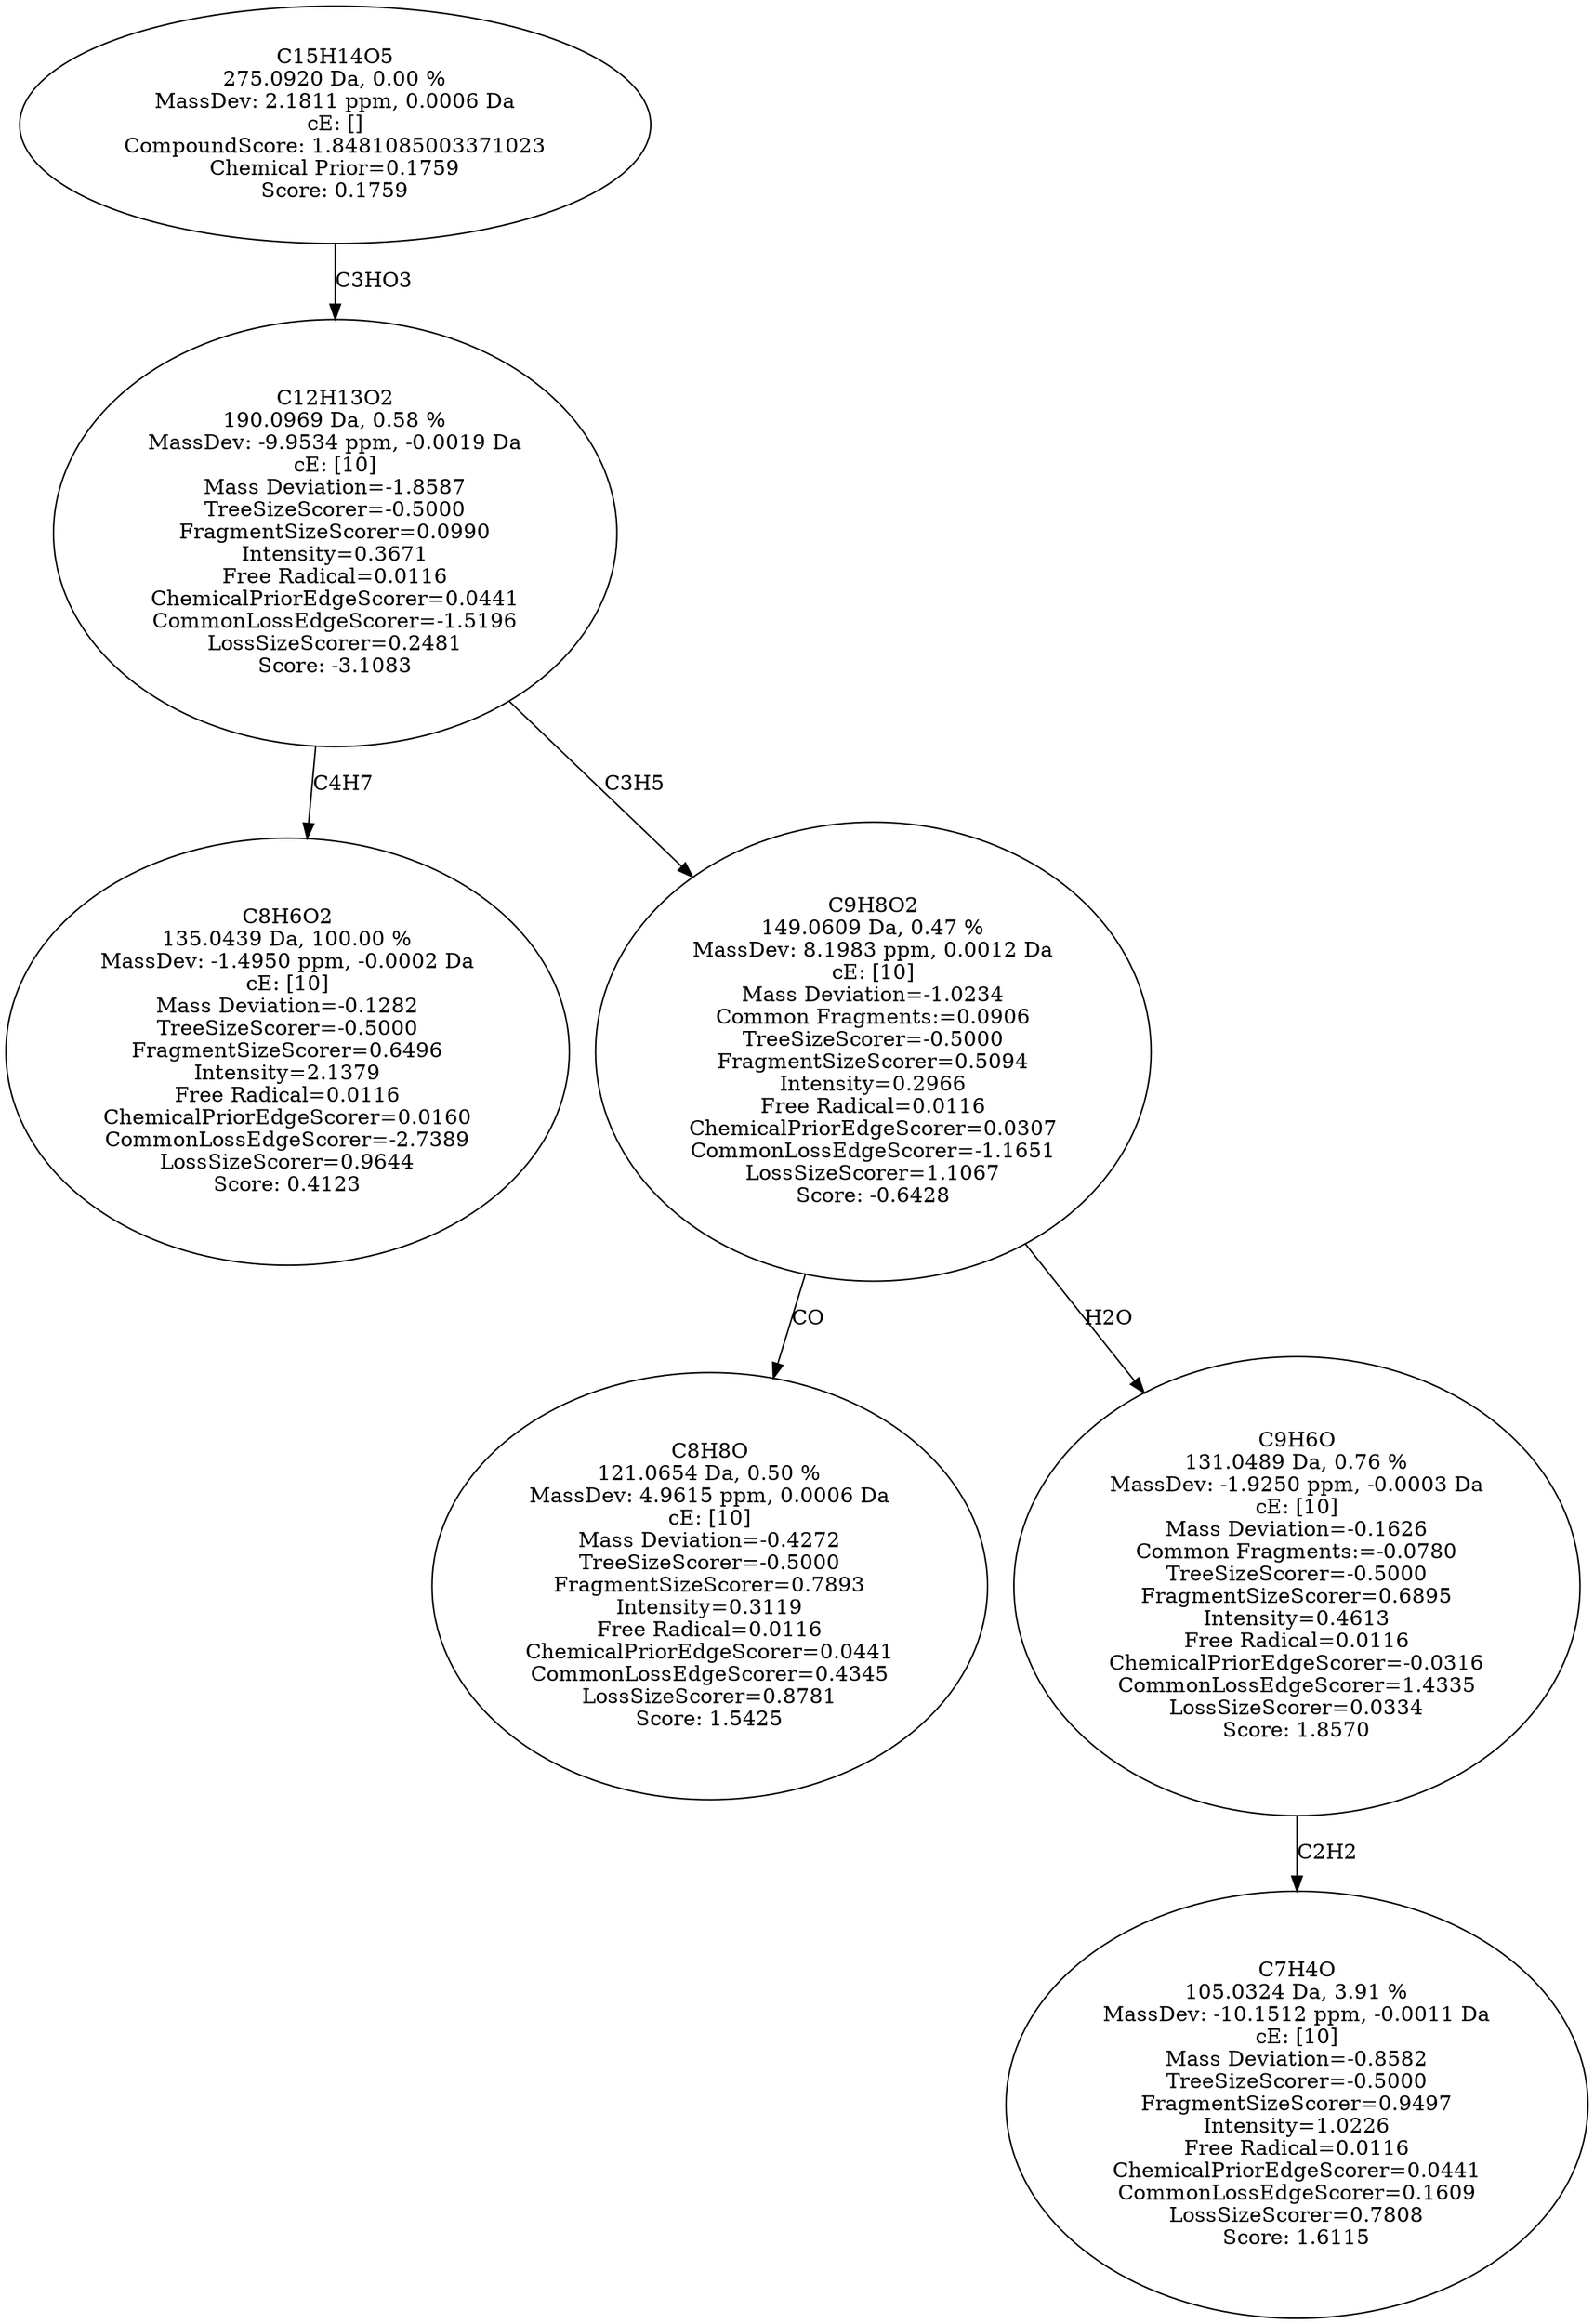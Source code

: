 strict digraph {
v1 [label="C8H6O2\n135.0439 Da, 100.00 %\nMassDev: -1.4950 ppm, -0.0002 Da\ncE: [10]\nMass Deviation=-0.1282\nTreeSizeScorer=-0.5000\nFragmentSizeScorer=0.6496\nIntensity=2.1379\nFree Radical=0.0116\nChemicalPriorEdgeScorer=0.0160\nCommonLossEdgeScorer=-2.7389\nLossSizeScorer=0.9644\nScore: 0.4123"];
v2 [label="C8H8O\n121.0654 Da, 0.50 %\nMassDev: 4.9615 ppm, 0.0006 Da\ncE: [10]\nMass Deviation=-0.4272\nTreeSizeScorer=-0.5000\nFragmentSizeScorer=0.7893\nIntensity=0.3119\nFree Radical=0.0116\nChemicalPriorEdgeScorer=0.0441\nCommonLossEdgeScorer=0.4345\nLossSizeScorer=0.8781\nScore: 1.5425"];
v3 [label="C7H4O\n105.0324 Da, 3.91 %\nMassDev: -10.1512 ppm, -0.0011 Da\ncE: [10]\nMass Deviation=-0.8582\nTreeSizeScorer=-0.5000\nFragmentSizeScorer=0.9497\nIntensity=1.0226\nFree Radical=0.0116\nChemicalPriorEdgeScorer=0.0441\nCommonLossEdgeScorer=0.1609\nLossSizeScorer=0.7808\nScore: 1.6115"];
v4 [label="C9H6O\n131.0489 Da, 0.76 %\nMassDev: -1.9250 ppm, -0.0003 Da\ncE: [10]\nMass Deviation=-0.1626\nCommon Fragments:=-0.0780\nTreeSizeScorer=-0.5000\nFragmentSizeScorer=0.6895\nIntensity=0.4613\nFree Radical=0.0116\nChemicalPriorEdgeScorer=-0.0316\nCommonLossEdgeScorer=1.4335\nLossSizeScorer=0.0334\nScore: 1.8570"];
v5 [label="C9H8O2\n149.0609 Da, 0.47 %\nMassDev: 8.1983 ppm, 0.0012 Da\ncE: [10]\nMass Deviation=-1.0234\nCommon Fragments:=0.0906\nTreeSizeScorer=-0.5000\nFragmentSizeScorer=0.5094\nIntensity=0.2966\nFree Radical=0.0116\nChemicalPriorEdgeScorer=0.0307\nCommonLossEdgeScorer=-1.1651\nLossSizeScorer=1.1067\nScore: -0.6428"];
v6 [label="C12H13O2\n190.0969 Da, 0.58 %\nMassDev: -9.9534 ppm, -0.0019 Da\ncE: [10]\nMass Deviation=-1.8587\nTreeSizeScorer=-0.5000\nFragmentSizeScorer=0.0990\nIntensity=0.3671\nFree Radical=0.0116\nChemicalPriorEdgeScorer=0.0441\nCommonLossEdgeScorer=-1.5196\nLossSizeScorer=0.2481\nScore: -3.1083"];
v7 [label="C15H14O5\n275.0920 Da, 0.00 %\nMassDev: 2.1811 ppm, 0.0006 Da\ncE: []\nCompoundScore: 1.8481085003371023\nChemical Prior=0.1759\nScore: 0.1759"];
v6 -> v1 [label="C4H7"];
v5 -> v2 [label="CO"];
v4 -> v3 [label="C2H2"];
v5 -> v4 [label="H2O"];
v6 -> v5 [label="C3H5"];
v7 -> v6 [label="C3HO3"];
}